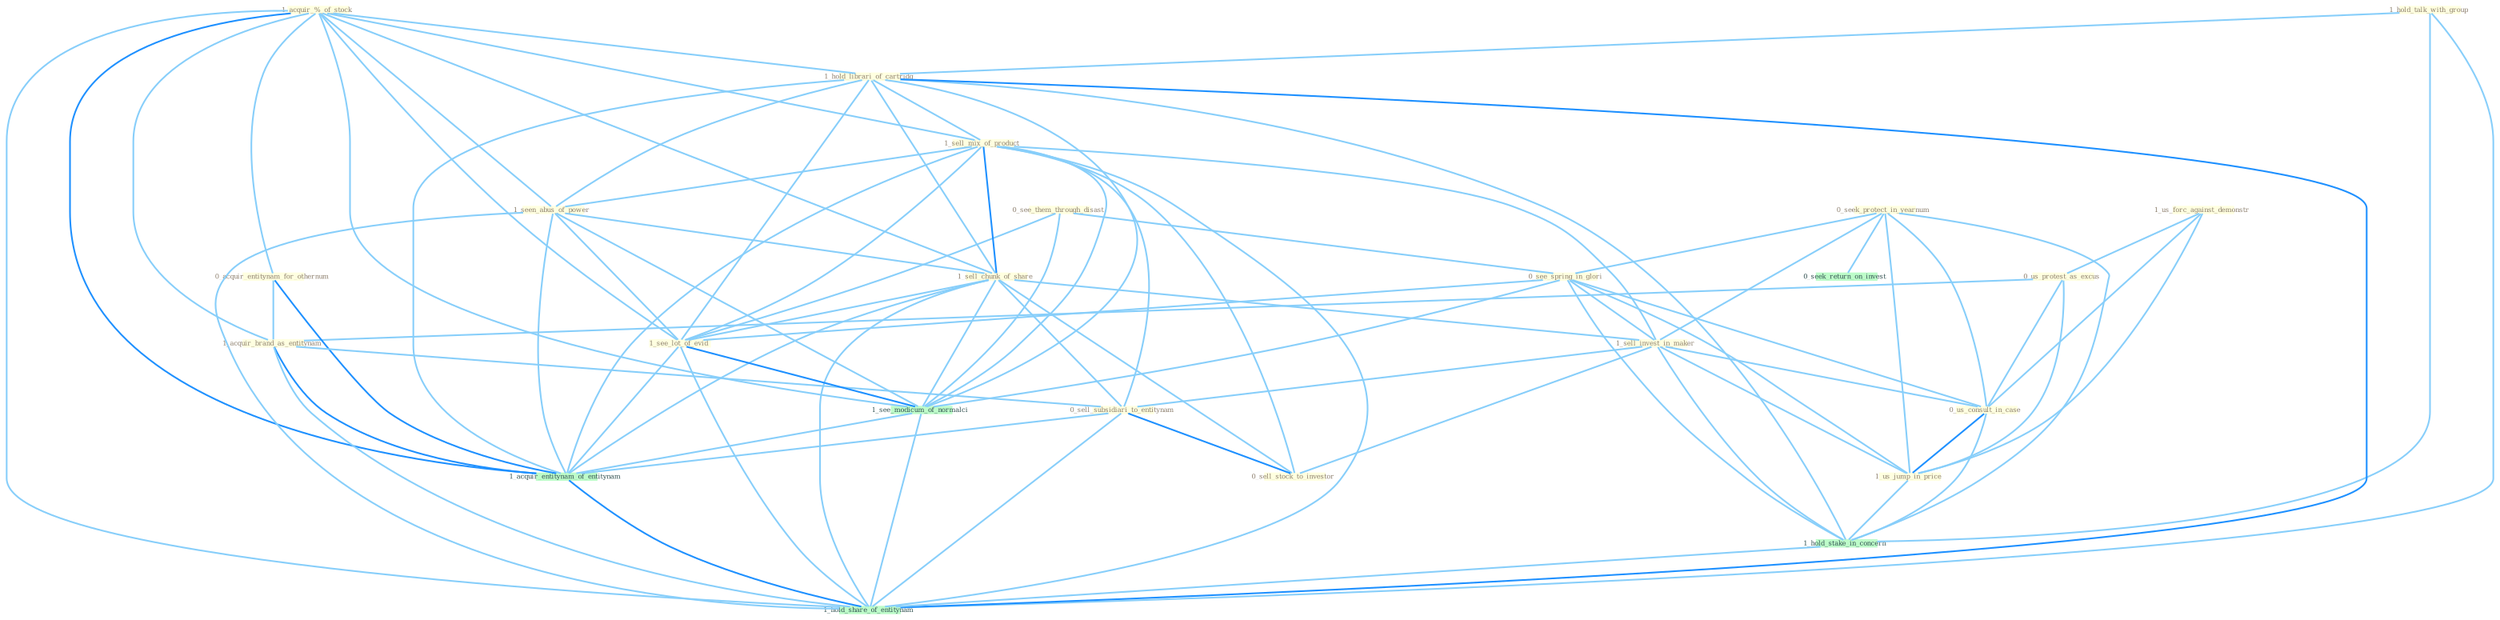 Graph G{ 
    node
    [shape=polygon,style=filled,width=.5,height=.06,color="#BDFCC9",fixedsize=true,fontsize=4,
    fontcolor="#2f4f4f"];
    {node
    [color="#ffffe0", fontcolor="#8b7d6b"] "1_us_forc_against_demonstr " "0_us_protest_as_excus " "0_seek_protect_in_yearnum " "1_acquir_%_of_stock " "1_hold_talk_with_group " "1_hold_librari_of_cartridg " "0_see_them_through_disast " "0_see_spring_in_glori " "1_sell_mix_of_product " "1_seen_abus_of_power " "0_acquir_entitynam_for_othernum " "1_sell_chunk_of_share " "1_acquir_brand_as_entitynam " "1_sell_invest_in_maker " "0_us_consult_in_case " "1_see_lot_of_evid " "0_sell_subsidiari_to_entitynam " "0_sell_stock_to_investor " "1_us_jump_in_price "}
{node [color="#fff0f5", fontcolor="#b22222"]}
edge [color="#B0E2FF"];

	"1_us_forc_against_demonstr " -- "0_us_protest_as_excus " [w="1", color="#87cefa" ];
	"1_us_forc_against_demonstr " -- "0_us_consult_in_case " [w="1", color="#87cefa" ];
	"1_us_forc_against_demonstr " -- "1_us_jump_in_price " [w="1", color="#87cefa" ];
	"0_us_protest_as_excus " -- "1_acquir_brand_as_entitynam " [w="1", color="#87cefa" ];
	"0_us_protest_as_excus " -- "0_us_consult_in_case " [w="1", color="#87cefa" ];
	"0_us_protest_as_excus " -- "1_us_jump_in_price " [w="1", color="#87cefa" ];
	"0_seek_protect_in_yearnum " -- "0_see_spring_in_glori " [w="1", color="#87cefa" ];
	"0_seek_protect_in_yearnum " -- "1_sell_invest_in_maker " [w="1", color="#87cefa" ];
	"0_seek_protect_in_yearnum " -- "0_us_consult_in_case " [w="1", color="#87cefa" ];
	"0_seek_protect_in_yearnum " -- "1_us_jump_in_price " [w="1", color="#87cefa" ];
	"0_seek_protect_in_yearnum " -- "1_hold_stake_in_concern " [w="1", color="#87cefa" ];
	"0_seek_protect_in_yearnum " -- "0_seek_return_on_invest " [w="1", color="#87cefa" ];
	"1_acquir_%_of_stock " -- "1_hold_librari_of_cartridg " [w="1", color="#87cefa" ];
	"1_acquir_%_of_stock " -- "1_sell_mix_of_product " [w="1", color="#87cefa" ];
	"1_acquir_%_of_stock " -- "1_seen_abus_of_power " [w="1", color="#87cefa" ];
	"1_acquir_%_of_stock " -- "0_acquir_entitynam_for_othernum " [w="1", color="#87cefa" ];
	"1_acquir_%_of_stock " -- "1_sell_chunk_of_share " [w="1", color="#87cefa" ];
	"1_acquir_%_of_stock " -- "1_acquir_brand_as_entitynam " [w="1", color="#87cefa" ];
	"1_acquir_%_of_stock " -- "1_see_lot_of_evid " [w="1", color="#87cefa" ];
	"1_acquir_%_of_stock " -- "1_see_modicum_of_normalci " [w="1", color="#87cefa" ];
	"1_acquir_%_of_stock " -- "1_acquir_entitynam_of_entitynam " [w="2", color="#1e90ff" , len=0.8];
	"1_acquir_%_of_stock " -- "1_hold_share_of_entitynam " [w="1", color="#87cefa" ];
	"1_hold_talk_with_group " -- "1_hold_librari_of_cartridg " [w="1", color="#87cefa" ];
	"1_hold_talk_with_group " -- "1_hold_stake_in_concern " [w="1", color="#87cefa" ];
	"1_hold_talk_with_group " -- "1_hold_share_of_entitynam " [w="1", color="#87cefa" ];
	"1_hold_librari_of_cartridg " -- "1_sell_mix_of_product " [w="1", color="#87cefa" ];
	"1_hold_librari_of_cartridg " -- "1_seen_abus_of_power " [w="1", color="#87cefa" ];
	"1_hold_librari_of_cartridg " -- "1_sell_chunk_of_share " [w="1", color="#87cefa" ];
	"1_hold_librari_of_cartridg " -- "1_see_lot_of_evid " [w="1", color="#87cefa" ];
	"1_hold_librari_of_cartridg " -- "1_hold_stake_in_concern " [w="1", color="#87cefa" ];
	"1_hold_librari_of_cartridg " -- "1_see_modicum_of_normalci " [w="1", color="#87cefa" ];
	"1_hold_librari_of_cartridg " -- "1_acquir_entitynam_of_entitynam " [w="1", color="#87cefa" ];
	"1_hold_librari_of_cartridg " -- "1_hold_share_of_entitynam " [w="2", color="#1e90ff" , len=0.8];
	"0_see_them_through_disast " -- "0_see_spring_in_glori " [w="1", color="#87cefa" ];
	"0_see_them_through_disast " -- "1_see_lot_of_evid " [w="1", color="#87cefa" ];
	"0_see_them_through_disast " -- "1_see_modicum_of_normalci " [w="1", color="#87cefa" ];
	"0_see_spring_in_glori " -- "1_sell_invest_in_maker " [w="1", color="#87cefa" ];
	"0_see_spring_in_glori " -- "0_us_consult_in_case " [w="1", color="#87cefa" ];
	"0_see_spring_in_glori " -- "1_see_lot_of_evid " [w="1", color="#87cefa" ];
	"0_see_spring_in_glori " -- "1_us_jump_in_price " [w="1", color="#87cefa" ];
	"0_see_spring_in_glori " -- "1_hold_stake_in_concern " [w="1", color="#87cefa" ];
	"0_see_spring_in_glori " -- "1_see_modicum_of_normalci " [w="1", color="#87cefa" ];
	"1_sell_mix_of_product " -- "1_seen_abus_of_power " [w="1", color="#87cefa" ];
	"1_sell_mix_of_product " -- "1_sell_chunk_of_share " [w="2", color="#1e90ff" , len=0.8];
	"1_sell_mix_of_product " -- "1_sell_invest_in_maker " [w="1", color="#87cefa" ];
	"1_sell_mix_of_product " -- "1_see_lot_of_evid " [w="1", color="#87cefa" ];
	"1_sell_mix_of_product " -- "0_sell_subsidiari_to_entitynam " [w="1", color="#87cefa" ];
	"1_sell_mix_of_product " -- "0_sell_stock_to_investor " [w="1", color="#87cefa" ];
	"1_sell_mix_of_product " -- "1_see_modicum_of_normalci " [w="1", color="#87cefa" ];
	"1_sell_mix_of_product " -- "1_acquir_entitynam_of_entitynam " [w="1", color="#87cefa" ];
	"1_sell_mix_of_product " -- "1_hold_share_of_entitynam " [w="1", color="#87cefa" ];
	"1_seen_abus_of_power " -- "1_sell_chunk_of_share " [w="1", color="#87cefa" ];
	"1_seen_abus_of_power " -- "1_see_lot_of_evid " [w="1", color="#87cefa" ];
	"1_seen_abus_of_power " -- "1_see_modicum_of_normalci " [w="1", color="#87cefa" ];
	"1_seen_abus_of_power " -- "1_acquir_entitynam_of_entitynam " [w="1", color="#87cefa" ];
	"1_seen_abus_of_power " -- "1_hold_share_of_entitynam " [w="1", color="#87cefa" ];
	"0_acquir_entitynam_for_othernum " -- "1_acquir_brand_as_entitynam " [w="1", color="#87cefa" ];
	"0_acquir_entitynam_for_othernum " -- "1_acquir_entitynam_of_entitynam " [w="2", color="#1e90ff" , len=0.8];
	"1_sell_chunk_of_share " -- "1_sell_invest_in_maker " [w="1", color="#87cefa" ];
	"1_sell_chunk_of_share " -- "1_see_lot_of_evid " [w="1", color="#87cefa" ];
	"1_sell_chunk_of_share " -- "0_sell_subsidiari_to_entitynam " [w="1", color="#87cefa" ];
	"1_sell_chunk_of_share " -- "0_sell_stock_to_investor " [w="1", color="#87cefa" ];
	"1_sell_chunk_of_share " -- "1_see_modicum_of_normalci " [w="1", color="#87cefa" ];
	"1_sell_chunk_of_share " -- "1_acquir_entitynam_of_entitynam " [w="1", color="#87cefa" ];
	"1_sell_chunk_of_share " -- "1_hold_share_of_entitynam " [w="1", color="#87cefa" ];
	"1_acquir_brand_as_entitynam " -- "0_sell_subsidiari_to_entitynam " [w="1", color="#87cefa" ];
	"1_acquir_brand_as_entitynam " -- "1_acquir_entitynam_of_entitynam " [w="2", color="#1e90ff" , len=0.8];
	"1_acquir_brand_as_entitynam " -- "1_hold_share_of_entitynam " [w="1", color="#87cefa" ];
	"1_sell_invest_in_maker " -- "0_us_consult_in_case " [w="1", color="#87cefa" ];
	"1_sell_invest_in_maker " -- "0_sell_subsidiari_to_entitynam " [w="1", color="#87cefa" ];
	"1_sell_invest_in_maker " -- "0_sell_stock_to_investor " [w="1", color="#87cefa" ];
	"1_sell_invest_in_maker " -- "1_us_jump_in_price " [w="1", color="#87cefa" ];
	"1_sell_invest_in_maker " -- "1_hold_stake_in_concern " [w="1", color="#87cefa" ];
	"0_us_consult_in_case " -- "1_us_jump_in_price " [w="2", color="#1e90ff" , len=0.8];
	"0_us_consult_in_case " -- "1_hold_stake_in_concern " [w="1", color="#87cefa" ];
	"1_see_lot_of_evid " -- "1_see_modicum_of_normalci " [w="2", color="#1e90ff" , len=0.8];
	"1_see_lot_of_evid " -- "1_acquir_entitynam_of_entitynam " [w="1", color="#87cefa" ];
	"1_see_lot_of_evid " -- "1_hold_share_of_entitynam " [w="1", color="#87cefa" ];
	"0_sell_subsidiari_to_entitynam " -- "0_sell_stock_to_investor " [w="2", color="#1e90ff" , len=0.8];
	"0_sell_subsidiari_to_entitynam " -- "1_acquir_entitynam_of_entitynam " [w="1", color="#87cefa" ];
	"0_sell_subsidiari_to_entitynam " -- "1_hold_share_of_entitynam " [w="1", color="#87cefa" ];
	"1_us_jump_in_price " -- "1_hold_stake_in_concern " [w="1", color="#87cefa" ];
	"1_hold_stake_in_concern " -- "1_hold_share_of_entitynam " [w="1", color="#87cefa" ];
	"1_see_modicum_of_normalci " -- "1_acquir_entitynam_of_entitynam " [w="1", color="#87cefa" ];
	"1_see_modicum_of_normalci " -- "1_hold_share_of_entitynam " [w="1", color="#87cefa" ];
	"1_acquir_entitynam_of_entitynam " -- "1_hold_share_of_entitynam " [w="2", color="#1e90ff" , len=0.8];
}